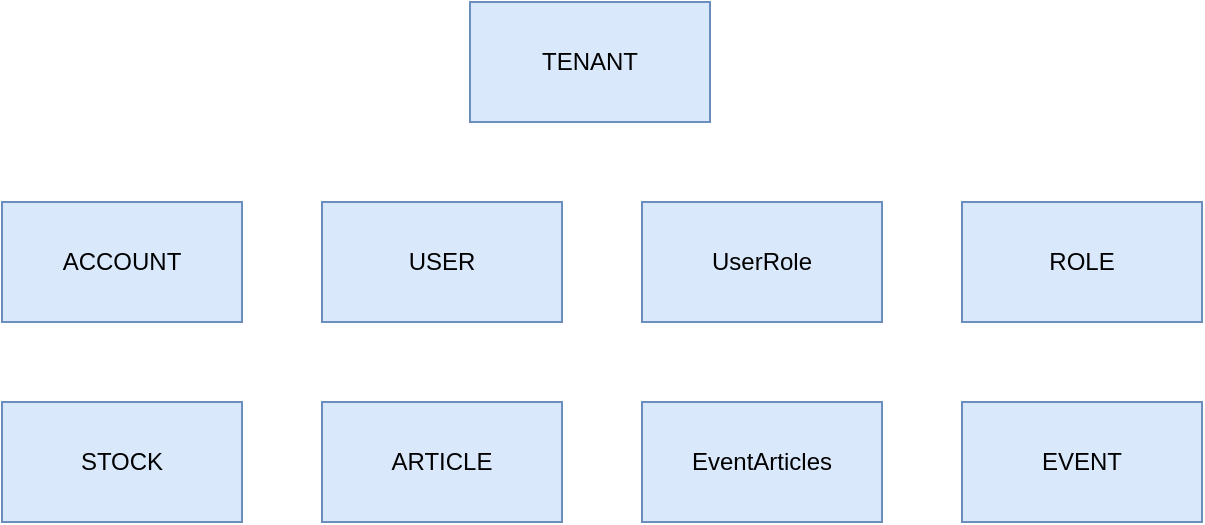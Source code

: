 <mxfile version="15.9.4" type="device"><diagram id="nKITiZsEj4m87vHyMoEH" name="Page-1"><mxGraphModel dx="1422" dy="762" grid="1" gridSize="10" guides="1" tooltips="1" connect="1" arrows="1" fold="1" page="1" pageScale="1" pageWidth="827" pageHeight="1169" math="0" shadow="0"><root><mxCell id="0"/><mxCell id="1" parent="0"/><mxCell id="Td3FRwtAlmeGBv5XNPNY-1" value="TENANT" style="rounded=0;whiteSpace=wrap;html=1;fillColor=#dae8fc;strokeColor=#6c8ebf;" vertex="1" parent="1"><mxGeometry x="354" y="100" width="120" height="60" as="geometry"/></mxCell><mxCell id="Td3FRwtAlmeGBv5XNPNY-2" value="ACCOUNT" style="rounded=0;whiteSpace=wrap;html=1;fillColor=#dae8fc;strokeColor=#6c8ebf;" vertex="1" parent="1"><mxGeometry x="120" y="200" width="120" height="60" as="geometry"/></mxCell><mxCell id="Td3FRwtAlmeGBv5XNPNY-3" value="USER" style="rounded=0;whiteSpace=wrap;html=1;fillColor=#dae8fc;strokeColor=#6c8ebf;" vertex="1" parent="1"><mxGeometry x="280" y="200" width="120" height="60" as="geometry"/></mxCell><mxCell id="Td3FRwtAlmeGBv5XNPNY-4" value="UserRole" style="rounded=0;whiteSpace=wrap;html=1;fillColor=#dae8fc;strokeColor=#6c8ebf;" vertex="1" parent="1"><mxGeometry x="440" y="200" width="120" height="60" as="geometry"/></mxCell><mxCell id="Td3FRwtAlmeGBv5XNPNY-5" value="ROLE" style="rounded=0;whiteSpace=wrap;html=1;fillColor=#dae8fc;strokeColor=#6c8ebf;" vertex="1" parent="1"><mxGeometry x="600" y="200" width="120" height="60" as="geometry"/></mxCell><mxCell id="Td3FRwtAlmeGBv5XNPNY-6" value="STOCK" style="rounded=0;whiteSpace=wrap;html=1;fillColor=#dae8fc;strokeColor=#6c8ebf;" vertex="1" parent="1"><mxGeometry x="120" y="300" width="120" height="60" as="geometry"/></mxCell><mxCell id="Td3FRwtAlmeGBv5XNPNY-7" value="ARTICLE" style="rounded=0;whiteSpace=wrap;html=1;fillColor=#dae8fc;strokeColor=#6c8ebf;" vertex="1" parent="1"><mxGeometry x="280" y="300" width="120" height="60" as="geometry"/></mxCell><mxCell id="Td3FRwtAlmeGBv5XNPNY-8" value="EVENT" style="rounded=0;whiteSpace=wrap;html=1;fillColor=#dae8fc;strokeColor=#6c8ebf;" vertex="1" parent="1"><mxGeometry x="600" y="300" width="120" height="60" as="geometry"/></mxCell><mxCell id="Td3FRwtAlmeGBv5XNPNY-9" value="EventArticles" style="rounded=0;whiteSpace=wrap;html=1;fillColor=#dae8fc;strokeColor=#6c8ebf;" vertex="1" parent="1"><mxGeometry x="440" y="300" width="120" height="60" as="geometry"/></mxCell></root></mxGraphModel></diagram></mxfile>